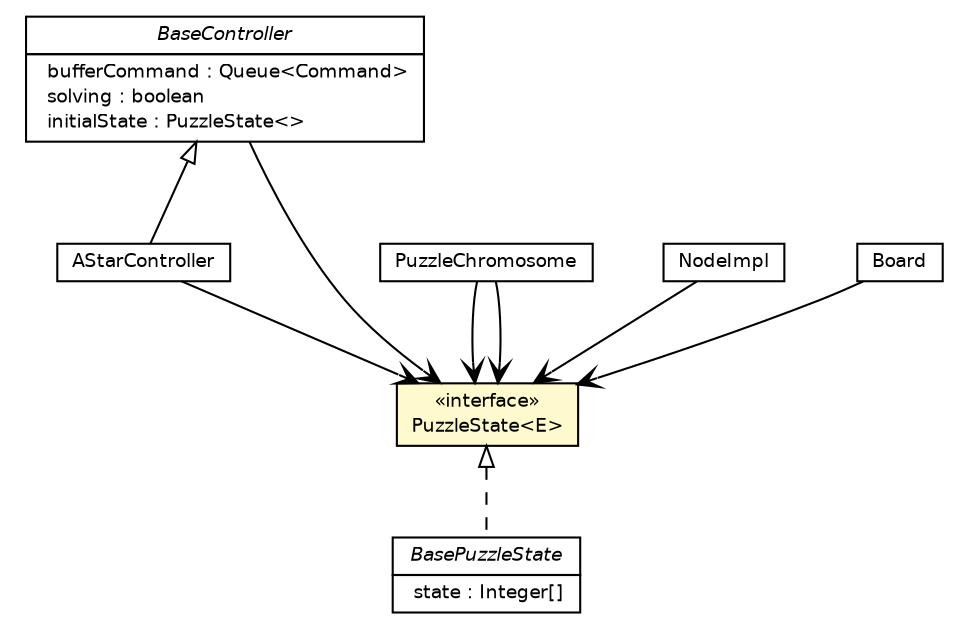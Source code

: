 #!/usr/local/bin/dot
#
# Class diagram 
# Generated by UmlGraph version 4.6 (http://www.spinellis.gr/sw/umlgraph)
#

digraph G {
	edge [fontname="Helvetica",fontsize=10,labelfontname="Helvetica",labelfontsize=10];
	node [fontname="Helvetica",fontsize=10,shape=plaintext];
	// com.googlecode.npuzzle.controller.BaseController
	c582 [label=<<table border="0" cellborder="1" cellspacing="0" cellpadding="2" port="p" href="../controller/BaseController.html">
		<tr><td><table border="0" cellspacing="0" cellpadding="1">
			<tr><td><font face="Helvetica-Oblique"> BaseController </font></td></tr>
		</table></td></tr>
		<tr><td><table border="0" cellspacing="0" cellpadding="1">
			<tr><td align="left">  bufferCommand : Queue&lt;Command&gt; </td></tr>
			<tr><td align="left">  solving : boolean </td></tr>
			<tr><td align="left">  initialState : PuzzleState&lt;&gt; </td></tr>
		</table></td></tr>
		</table>>, fontname="Helvetica", fontcolor="black", fontsize=9.0];
	// com.googlecode.npuzzle.controller.AStarController
	c587 [label=<<table border="0" cellborder="1" cellspacing="0" cellpadding="2" port="p" href="../controller/AStarController.html">
		<tr><td><table border="0" cellspacing="0" cellpadding="1">
			<tr><td> AStarController </td></tr>
		</table></td></tr>
		</table>>, fontname="Helvetica", fontcolor="black", fontsize=9.0];
	// com.googlecode.npuzzle.logic.BasePuzzleState
	c590 [label=<<table border="0" cellborder="1" cellspacing="0" cellpadding="2" port="p" href="./BasePuzzleState.html">
		<tr><td><table border="0" cellspacing="0" cellpadding="1">
			<tr><td><font face="Helvetica-Oblique"> BasePuzzleState </font></td></tr>
		</table></td></tr>
		<tr><td><table border="0" cellspacing="0" cellpadding="1">
			<tr><td align="left">  state : Integer[] </td></tr>
		</table></td></tr>
		</table>>, fontname="Helvetica", fontcolor="black", fontsize=9.0];
	// com.googlecode.npuzzle.logic.PuzzleState<E>
	c591 [label=<<table border="0" cellborder="1" cellspacing="0" cellpadding="2" port="p" bgcolor="lemonChiffon" href="./PuzzleState.html">
		<tr><td><table border="0" cellspacing="0" cellpadding="1">
			<tr><td> &laquo;interface&raquo; </td></tr>
			<tr><td> PuzzleState&lt;E&gt; </td></tr>
		</table></td></tr>
		</table>>, fontname="Helvetica", fontcolor="black", fontsize=9.0];
	// com.googlecode.npuzzle.logic.genetic.PuzzleChromosome
	c593 [label=<<table border="0" cellborder="1" cellspacing="0" cellpadding="2" port="p" href="./genetic/PuzzleChromosome.html">
		<tr><td><table border="0" cellspacing="0" cellpadding="1">
			<tr><td> PuzzleChromosome </td></tr>
		</table></td></tr>
		</table>>, fontname="Helvetica", fontcolor="black", fontsize=9.0];
	// com.googlecode.npuzzle.logic.astar.NodeImpl
	c601 [label=<<table border="0" cellborder="1" cellspacing="0" cellpadding="2" port="p" href="./astar/NodeImpl.html">
		<tr><td><table border="0" cellspacing="0" cellpadding="1">
			<tr><td> NodeImpl </td></tr>
		</table></td></tr>
		</table>>, fontname="Helvetica", fontcolor="black", fontsize=9.0];
	// com.googlecode.npuzzle.npuzzleui.Board
	c613 [label=<<table border="0" cellborder="1" cellspacing="0" cellpadding="2" port="p" href="../npuzzleui/Board.html">
		<tr><td><table border="0" cellspacing="0" cellpadding="1">
			<tr><td> Board </td></tr>
		</table></td></tr>
		</table>>, fontname="Helvetica", fontcolor="black", fontsize=9.0];
	//com.googlecode.npuzzle.controller.AStarController extends com.googlecode.npuzzle.controller.BaseController
	c582:p -> c587:p [dir=back,arrowtail=empty];
	//com.googlecode.npuzzle.logic.BasePuzzleState implements com.googlecode.npuzzle.logic.PuzzleState<E>
	c591:p -> c590:p [dir=back,arrowtail=empty,style=dashed];
	// com.googlecode.npuzzle.controller.BaseController NAVASSOC com.googlecode.npuzzle.logic.PuzzleState<E>
	c582:p -> c591:p [taillabel="", label="", headlabel="", fontname="Helvetica", fontcolor="black", fontsize=10.0, color="black", arrowhead=open];
	// com.googlecode.npuzzle.controller.AStarController NAVASSOC com.googlecode.npuzzle.logic.PuzzleState<E>
	c587:p -> c591:p [taillabel="", label="", headlabel="", fontname="Helvetica", fontcolor="black", fontsize=10.0, color="black", arrowhead=open];
	// com.googlecode.npuzzle.logic.genetic.PuzzleChromosome NAVASSOC com.googlecode.npuzzle.logic.PuzzleState<E>
	c593:p -> c591:p [taillabel="", label="", headlabel="", fontname="Helvetica", fontcolor="black", fontsize=10.0, color="black", arrowhead=open];
	// com.googlecode.npuzzle.logic.genetic.PuzzleChromosome NAVASSOC com.googlecode.npuzzle.logic.PuzzleState<E>
	c593:p -> c591:p [taillabel="", label="", headlabel="", fontname="Helvetica", fontcolor="black", fontsize=10.0, color="black", arrowhead=open];
	// com.googlecode.npuzzle.logic.astar.NodeImpl NAVASSOC com.googlecode.npuzzle.logic.PuzzleState<E>
	c601:p -> c591:p [taillabel="", label="", headlabel="", fontname="Helvetica", fontcolor="black", fontsize=10.0, color="black", arrowhead=open];
	// com.googlecode.npuzzle.npuzzleui.Board NAVASSOC com.googlecode.npuzzle.logic.PuzzleState<E>
	c613:p -> c591:p [taillabel="", label="", headlabel="", fontname="Helvetica", fontcolor="black", fontsize=10.0, color="black", arrowhead=open];
}

